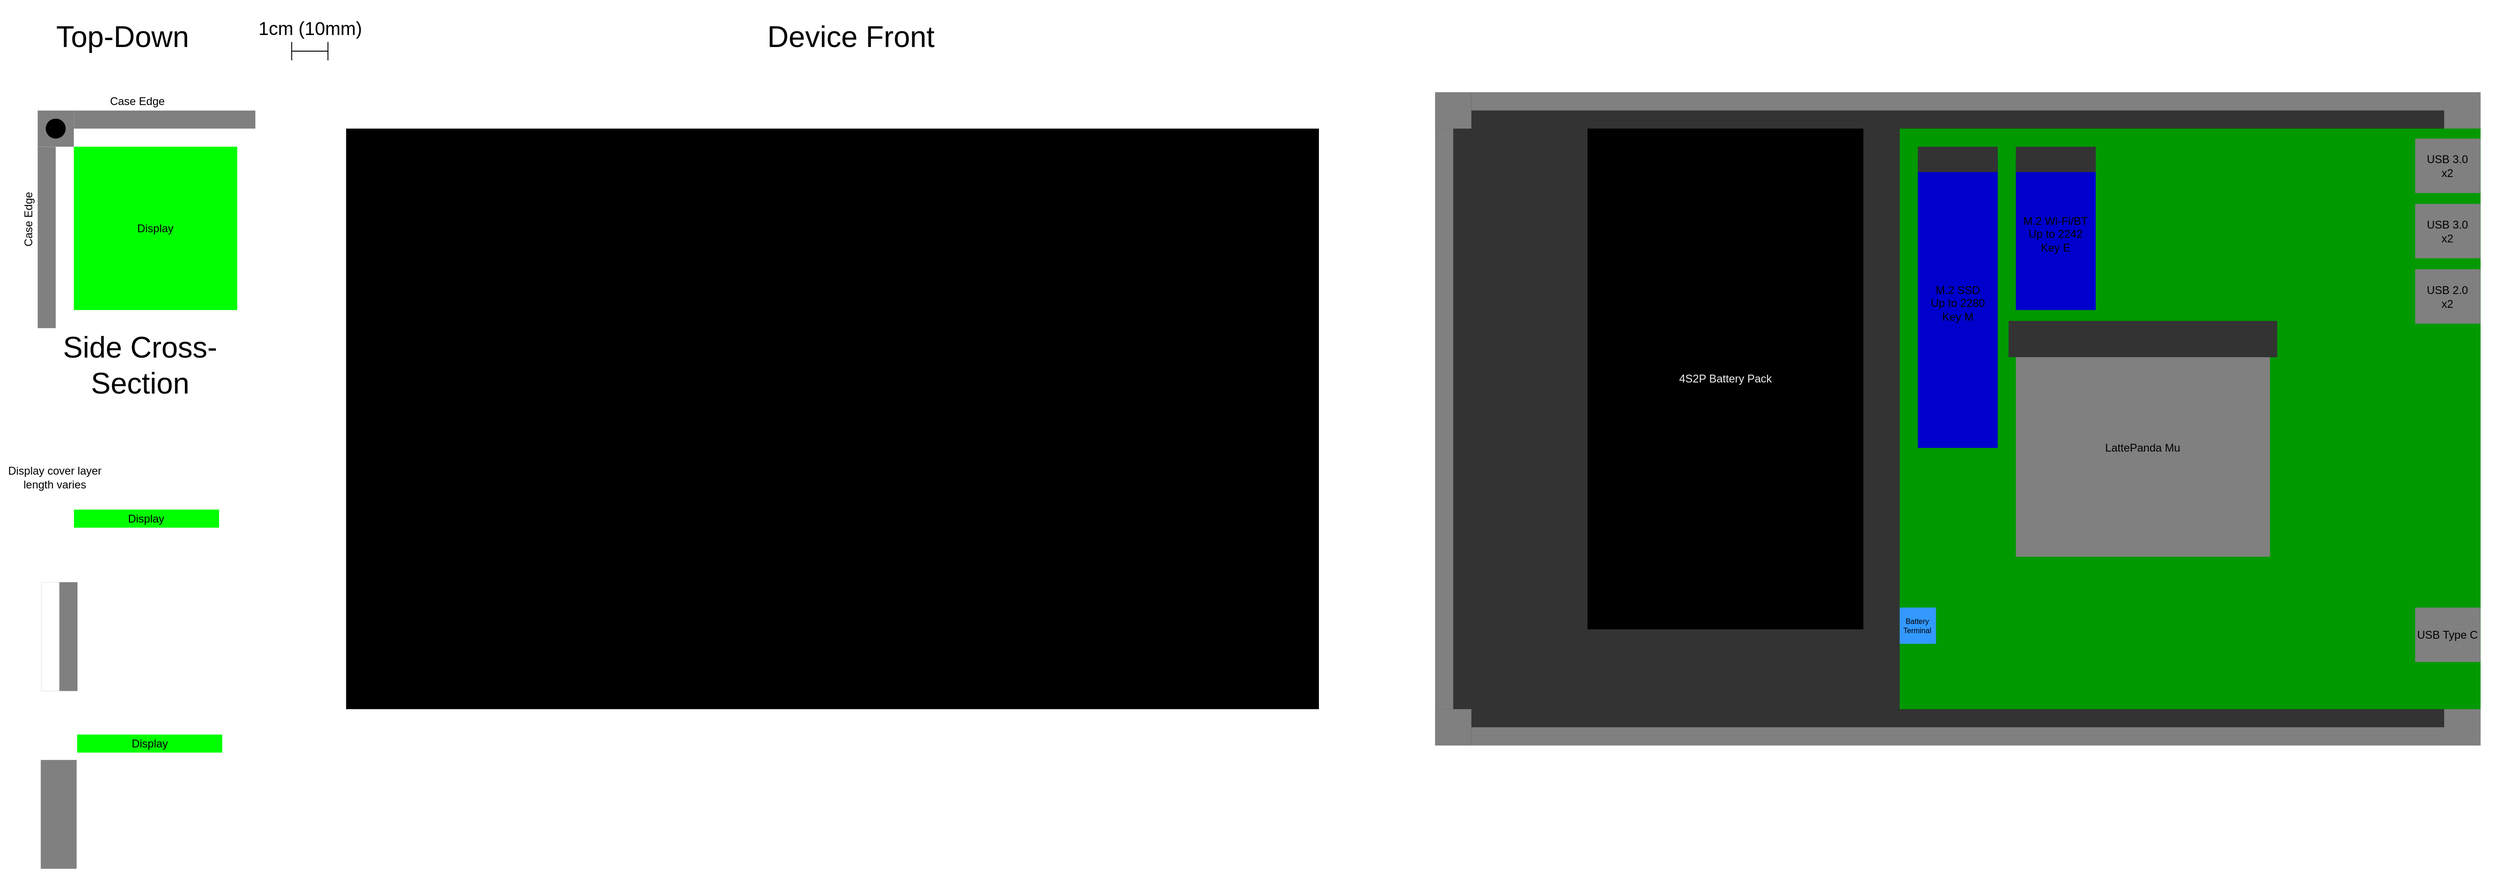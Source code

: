 <mxfile version="24.6.4" type="device">
  <diagram id="sjDEf0ka3ngV4-eLp2Dp" name="Page-1">
    <mxGraphModel dx="2390" dy="1403" grid="1" gridSize="3.937" guides="1" tooltips="1" connect="1" arrows="1" fold="1" page="1" pageScale="1" pageWidth="3300" pageHeight="2339" math="0" shadow="0">
      <root>
        <mxCell id="0" />
        <mxCell id="1" parent="0" />
        <mxCell id="5Y6CiFaYAmU3wzSWvNBA-23" value="" style="rounded=0;whiteSpace=wrap;html=1;strokeColor=none;fillColor=#333333;" vertex="1" parent="1">
          <mxGeometry x="1594.48" y="177.16" width="1133.86" height="708.64" as="geometry" />
        </mxCell>
        <mxCell id="ZqZUOxo1uFlssc3ZESOp-2" value="Top-Down" style="text;html=1;align=center;verticalAlign=middle;whiteSpace=wrap;rounded=0;fontSize=32;" parent="1" vertex="1">
          <mxGeometry x="65.58" y="77.47" width="210" height="80" as="geometry" />
        </mxCell>
        <mxCell id="ZqZUOxo1uFlssc3ZESOp-4" value="" style="shape=crossbar;whiteSpace=wrap;html=1;rounded=1;" parent="1" vertex="1">
          <mxGeometry x="354.33" y="122.48" width="39.37" height="20" as="geometry" />
        </mxCell>
        <mxCell id="ZqZUOxo1uFlssc3ZESOp-5" value="&lt;div style=&quot;font-size: 20px;&quot;&gt;1cm (10mm)&lt;/div&gt;" style="text;html=1;align=center;verticalAlign=middle;whiteSpace=wrap;rounded=0;fontSize=20;" parent="1" vertex="1">
          <mxGeometry x="316.68" y="92.48" width="114.68" height="30" as="geometry" />
        </mxCell>
        <mxCell id="ZqZUOxo1uFlssc3ZESOp-8" value="" style="rounded=0;whiteSpace=wrap;html=1;strokeColor=none;fillColor=#808080;" parent="1" vertex="1">
          <mxGeometry x="78.74" y="196.85" width="39.37" height="39.37" as="geometry" />
        </mxCell>
        <mxCell id="ZqZUOxo1uFlssc3ZESOp-9" value="" style="rounded=0;whiteSpace=wrap;html=1;strokeColor=none;fillColor=#808080;" parent="1" vertex="1">
          <mxGeometry x="118.11" y="196.85" width="196.85" height="19.69" as="geometry" />
        </mxCell>
        <mxCell id="ZqZUOxo1uFlssc3ZESOp-10" value="" style="ellipse;whiteSpace=wrap;html=1;fillColor=#000000;strokeColor=none;" parent="1" vertex="1">
          <mxGeometry x="87.6" y="205.71" width="21.653" height="21.653" as="geometry" />
        </mxCell>
        <mxCell id="ZqZUOxo1uFlssc3ZESOp-11" value="" style="rounded=0;whiteSpace=wrap;html=1;strokeColor=none;fillColor=#808080;" parent="1" vertex="1">
          <mxGeometry x="78.74" y="236.22" width="19.69" height="196.84" as="geometry" />
        </mxCell>
        <mxCell id="ZqZUOxo1uFlssc3ZESOp-16" value="Case Edge" style="rounded=0;whiteSpace=wrap;html=1;fillColor=#FFFFFF;strokeColor=none;fontColor=#000000;" parent="1" vertex="1">
          <mxGeometry x="59.05" y="177.17" width="255.9" height="19.69" as="geometry" />
        </mxCell>
        <mxCell id="ZqZUOxo1uFlssc3ZESOp-17" value="Case Edge" style="rounded=0;whiteSpace=wrap;html=1;fillColor=#FFFFFF;strokeColor=none;horizontal=0;fontColor=#000000;" parent="1" vertex="1">
          <mxGeometry x="59.05" y="196.85" width="19.7" height="236.22" as="geometry" />
        </mxCell>
        <mxCell id="ZqZUOxo1uFlssc3ZESOp-18" value="Display" style="rounded=0;whiteSpace=wrap;html=1;fillColor=#00FF00;strokeColor=none;fontColor=#000000;" parent="1" vertex="1">
          <mxGeometry x="118.11" y="236.22" width="177.16" height="177.17" as="geometry" />
        </mxCell>
        <mxCell id="ZqZUOxo1uFlssc3ZESOp-22" value="Side Cross-Section" style="text;html=1;align=center;verticalAlign=middle;whiteSpace=wrap;rounded=0;fontSize=32;" parent="1" vertex="1">
          <mxGeometry x="85.27" y="433.07" width="210" height="80" as="geometry" />
        </mxCell>
        <mxCell id="ZqZUOxo1uFlssc3ZESOp-33" value="" style="rounded=0;whiteSpace=wrap;html=1;strokeColor=none;fillColor=#FFFFFF;" parent="1" vertex="1">
          <mxGeometry x="63.005" y="866.14" width="78.27" height="7.87" as="geometry" />
        </mxCell>
        <mxCell id="ZqZUOxo1uFlssc3ZESOp-36" value="" style="rounded=0;whiteSpace=wrap;html=1;strokeColor=none;fillColor=#FFFFFF;" parent="1" vertex="1">
          <mxGeometry x="63.005" y="874.01" width="19.22" height="145.669" as="geometry" />
        </mxCell>
        <mxCell id="ZqZUOxo1uFlssc3ZESOp-41" value="Display cover layer&lt;br&gt;l&lt;span style=&quot;background-color: initial;&quot;&gt;ength varies&lt;/span&gt;" style="text;html=1;align=center;verticalAlign=middle;whiteSpace=wrap;rounded=0;" parent="1" vertex="1">
          <mxGeometry x="38.21" y="580.24" width="119.05" height="30" as="geometry" />
        </mxCell>
        <mxCell id="ZqZUOxo1uFlssc3ZESOp-57" value="" style="rounded=0;whiteSpace=wrap;html=1;strokeColor=none;fillColor=#FFFFFF;" parent="1" vertex="1">
          <mxGeometry x="354.33" y="157.47" width="1173.226" height="748.03" as="geometry" />
        </mxCell>
        <mxCell id="ZqZUOxo1uFlssc3ZESOp-59" value="" style="rounded=0;whiteSpace=wrap;html=1;fillColor=#000000;strokeColor=none;" parent="1" vertex="1">
          <mxGeometry x="413.385" y="216.535" width="1055.116" height="629.92" as="geometry" />
        </mxCell>
        <mxCell id="ZqZUOxo1uFlssc3ZESOp-60" value="Device Front" style="text;html=1;align=center;verticalAlign=middle;whiteSpace=wrap;rounded=0;fontSize=32;" parent="1" vertex="1">
          <mxGeometry x="855.625" y="77.475" width="210" height="80" as="geometry" />
        </mxCell>
        <mxCell id="ZqZUOxo1uFlssc3ZESOp-25" value="Display" style="rounded=0;whiteSpace=wrap;html=1;strokeColor=none;fillColor=#00FF00;fontColor=#000000;" parent="1" vertex="1">
          <mxGeometry x="121.59" y="874.01" width="157.48" height="19.69" as="geometry" />
        </mxCell>
        <mxCell id="ZqZUOxo1uFlssc3ZESOp-26" value="" style="rounded=0;whiteSpace=wrap;html=1;strokeColor=none;fillColor=#FFFFFF;" parent="1" vertex="1">
          <mxGeometry x="82.22" y="874.01" width="39.37" height="27.559" as="geometry" />
        </mxCell>
        <mxCell id="ZqZUOxo1uFlssc3ZESOp-27" value="" style="rounded=0;whiteSpace=wrap;html=1;strokeColor=none;fillColor=#FFFFFF;" parent="1" vertex="1">
          <mxGeometry x="122.05" y="893.7" width="157.48" height="7.874" as="geometry" />
        </mxCell>
        <mxCell id="ZqZUOxo1uFlssc3ZESOp-61" value="" style="rounded=0;whiteSpace=wrap;html=1;strokeColor=none;fillColor=#FFFFFF;" parent="1" vertex="1">
          <mxGeometry x="63" y="1019.66" width="216.53" height="19.69" as="geometry" />
        </mxCell>
        <mxCell id="ZqZUOxo1uFlssc3ZESOp-64" value="" style="rounded=0;whiteSpace=wrap;html=1;strokeColor=none;fillColor=#808080;" parent="1" vertex="1">
          <mxGeometry x="82.22" y="901.56" width="38.91" height="118.1" as="geometry" />
        </mxCell>
        <mxCell id="5Y6CiFaYAmU3wzSWvNBA-1" value="" style="rounded=0;whiteSpace=wrap;html=1;strokeColor=none;fillColor=#FFFFFF;" vertex="1" parent="1">
          <mxGeometry x="58.6" y="610.235" width="78.27" height="7.87" as="geometry" />
        </mxCell>
        <mxCell id="5Y6CiFaYAmU3wzSWvNBA-3" value="" style="rounded=0;whiteSpace=wrap;html=1;strokeColor=none;fillColor=#FFFFFF;" vertex="1" parent="1">
          <mxGeometry x="62.99" y="681.095" width="19.685" height="145.669" as="geometry" />
        </mxCell>
        <mxCell id="5Y6CiFaYAmU3wzSWvNBA-4" value="Display" style="rounded=0;whiteSpace=wrap;html=1;strokeColor=none;fillColor=#00FF00;fontColor=#000000;" vertex="1" parent="1">
          <mxGeometry x="118.115" y="629.925" width="157.48" height="19.69" as="geometry" />
        </mxCell>
        <mxCell id="5Y6CiFaYAmU3wzSWvNBA-5" value="" style="rounded=0;whiteSpace=wrap;html=1;strokeColor=none;fillColor=#FFFFFF;" vertex="1" parent="1">
          <mxGeometry x="78.745" y="629.925" width="39.37" height="27.559" as="geometry" />
        </mxCell>
        <mxCell id="5Y6CiFaYAmU3wzSWvNBA-6" value="" style="rounded=0;whiteSpace=wrap;html=1;strokeColor=none;fillColor=#FFFFFF;" vertex="1" parent="1">
          <mxGeometry x="118.115" y="649.605" width="157.48" height="7.874" as="geometry" />
        </mxCell>
        <mxCell id="5Y6CiFaYAmU3wzSWvNBA-7" value="" style="rounded=0;whiteSpace=wrap;html=1;strokeColor=none;fillColor=#FFFFFF;" vertex="1" parent="1">
          <mxGeometry x="62.995" y="826.765" width="216.53" height="19.69" as="geometry" />
        </mxCell>
        <mxCell id="5Y6CiFaYAmU3wzSWvNBA-8" value="" style="rounded=0;whiteSpace=wrap;html=1;strokeColor=none;fillColor=#808080;" vertex="1" parent="1">
          <mxGeometry x="82.677" y="708.67" width="39.37" height="118.11" as="geometry" />
        </mxCell>
        <mxCell id="5Y6CiFaYAmU3wzSWvNBA-10" value="" style="rounded=0;whiteSpace=wrap;html=1;strokeColor=none;fillColor=#FFFFFF;" vertex="1" parent="1">
          <mxGeometry x="1574.8" y="157.46" width="1173.23" height="19.69" as="geometry" />
        </mxCell>
        <mxCell id="5Y6CiFaYAmU3wzSWvNBA-11" value="" style="rounded=0;whiteSpace=wrap;html=1;strokeColor=none;fillColor=#FFFFFF;" vertex="1" parent="1">
          <mxGeometry x="1574.8" y="177.15" width="19.68" height="708.65" as="geometry" />
        </mxCell>
        <mxCell id="5Y6CiFaYAmU3wzSWvNBA-12" value="" style="rounded=0;whiteSpace=wrap;html=1;strokeColor=none;fillColor=#FFFFFF;" vertex="1" parent="1">
          <mxGeometry x="1574.8" y="885.81" width="1173.226" height="19.69" as="geometry" />
        </mxCell>
        <mxCell id="5Y6CiFaYAmU3wzSWvNBA-13" value="" style="rounded=0;whiteSpace=wrap;html=1;strokeColor=none;fillColor=#FFFFFF;" vertex="1" parent="1">
          <mxGeometry x="2728.35" y="177.16" width="19.68" height="708.65" as="geometry" />
        </mxCell>
        <mxCell id="5Y6CiFaYAmU3wzSWvNBA-14" value="" style="rounded=0;whiteSpace=wrap;html=1;strokeColor=none;fillColor=#808080;" vertex="1" parent="1">
          <mxGeometry x="1594.475" y="177.155" width="39.37" height="39.37" as="geometry" />
        </mxCell>
        <mxCell id="5Y6CiFaYAmU3wzSWvNBA-15" value="" style="rounded=0;whiteSpace=wrap;html=1;strokeColor=none;fillColor=#808080;" vertex="1" parent="1">
          <mxGeometry x="2688.97" y="177.15" width="39.37" height="39.37" as="geometry" />
        </mxCell>
        <mxCell id="5Y6CiFaYAmU3wzSWvNBA-17" value="" style="rounded=0;whiteSpace=wrap;html=1;strokeColor=none;fillColor=#808080;" vertex="1" parent="1">
          <mxGeometry x="1594.48" y="846.43" width="39.37" height="39.37" as="geometry" />
        </mxCell>
        <mxCell id="5Y6CiFaYAmU3wzSWvNBA-20" value="" style="rounded=0;whiteSpace=wrap;html=1;strokeColor=none;fillColor=#808080;" vertex="1" parent="1">
          <mxGeometry x="2688.977" y="846.437" width="39.37" height="39.37" as="geometry" />
        </mxCell>
        <mxCell id="5Y6CiFaYAmU3wzSWvNBA-24" value="" style="rounded=0;whiteSpace=wrap;html=1;fillColor=#009900;strokeColor=none;fontColor=#000000;fontSize=32;movable=0;resizable=0;rotatable=0;deletable=0;editable=0;locked=1;connectable=0;" vertex="1" parent="1">
          <mxGeometry x="2098.42" y="216.53" width="629.93" height="629.92" as="geometry" />
        </mxCell>
        <mxCell id="5Y6CiFaYAmU3wzSWvNBA-25" value="" style="rounded=0;whiteSpace=wrap;html=1;strokeColor=none;fillColor=#FFFFFF;" vertex="1" parent="1">
          <mxGeometry x="82.68" y="708.66" width="19.69" height="118.12" as="geometry" />
        </mxCell>
        <mxCell id="5Y6CiFaYAmU3wzSWvNBA-26" value="" style="rounded=0;whiteSpace=wrap;html=1;strokeColor=none;fillColor=#808080;" vertex="1" parent="1">
          <mxGeometry x="1633.86" y="177.16" width="1055.12" height="19.69" as="geometry" />
        </mxCell>
        <mxCell id="5Y6CiFaYAmU3wzSWvNBA-27" value="" style="rounded=0;whiteSpace=wrap;html=1;strokeColor=none;fillColor=#808080;" vertex="1" parent="1">
          <mxGeometry x="1633.857" y="866.107" width="1055.12" height="19.69" as="geometry" />
        </mxCell>
        <mxCell id="5Y6CiFaYAmU3wzSWvNBA-28" value="" style="rounded=0;whiteSpace=wrap;html=1;strokeColor=none;fillColor=#808080;" vertex="1" parent="1">
          <mxGeometry x="1594.49" y="216.53" width="19.68" height="629.91" as="geometry" />
        </mxCell>
        <mxCell id="5Y6CiFaYAmU3wzSWvNBA-32" value="USB 3.0&lt;div&gt;x2&lt;/div&gt;" style="rounded=0;whiteSpace=wrap;html=1;strokeColor=none;fillColor=#808080;" vertex="1" parent="1">
          <mxGeometry x="2657.47" y="227.36" width="70.866" height="59.055" as="geometry" />
        </mxCell>
        <mxCell id="5Y6CiFaYAmU3wzSWvNBA-33" value="USB 3.0&lt;div&gt;x2&lt;/div&gt;" style="rounded=0;whiteSpace=wrap;html=1;strokeColor=none;fillColor=#808080;" vertex="1" parent="1">
          <mxGeometry x="2657.467" y="298.227" width="70.866" height="59.055" as="geometry" />
        </mxCell>
        <mxCell id="5Y6CiFaYAmU3wzSWvNBA-37" value="USB Type C" style="rounded=0;whiteSpace=wrap;html=1;strokeColor=none;fillColor=#808080;" vertex="1" parent="1">
          <mxGeometry x="2657.464" y="736.204" width="70.866" height="59.055" as="geometry" />
        </mxCell>
        <mxCell id="5Y6CiFaYAmU3wzSWvNBA-42" value="M.2 SSD&lt;div&gt;Up to 2280&lt;br&gt;Key M&lt;/div&gt;" style="rounded=0;whiteSpace=wrap;html=1;strokeColor=none;fillColor=#0000CC;" vertex="1" parent="1">
          <mxGeometry x="2118.11" y="248.03" width="86.614" height="314.96" as="geometry" />
        </mxCell>
        <mxCell id="5Y6CiFaYAmU3wzSWvNBA-35" value="LattePanda Mu" style="rounded=0;whiteSpace=wrap;html=1;strokeColor=none;fillColor=#808080;" vertex="1" parent="1">
          <mxGeometry x="2224.4" y="444.87" width="275.59" height="236.22" as="geometry" />
        </mxCell>
        <mxCell id="5Y6CiFaYAmU3wzSWvNBA-36" value="" style="rounded=0;whiteSpace=wrap;html=1;align=center;verticalAlign=middle;fontFamily=Helvetica;fontSize=12;fontColor=default;fillColor=#333333;strokeColor=none;" vertex="1" parent="1">
          <mxGeometry x="2216.53" y="425.185" width="291.338" height="39.37" as="geometry" />
        </mxCell>
        <mxCell id="5Y6CiFaYAmU3wzSWvNBA-46" value="" style="rounded=0;whiteSpace=wrap;html=1;align=center;verticalAlign=middle;fontFamily=Helvetica;fontSize=12;fontColor=default;fillColor=#333333;strokeColor=none;" vertex="1" parent="1">
          <mxGeometry x="2118.106" y="236.22" width="86.614" height="27.559" as="geometry" />
        </mxCell>
        <mxCell id="5Y6CiFaYAmU3wzSWvNBA-47" value="Battery Terminal" style="rounded=0;whiteSpace=wrap;html=1;fillColor=#3399FF;strokeColor=none;fontColor=#000000;fontSize=8;" vertex="1" parent="1">
          <mxGeometry x="2098.42" y="736.2" width="39.37" height="39.37" as="geometry" />
        </mxCell>
        <mxCell id="5Y6CiFaYAmU3wzSWvNBA-60" value="&lt;span style=&quot;color: rgb(240, 240, 240);&quot;&gt;4S2P Battery Pack&lt;/span&gt;" style="rounded=0;whiteSpace=wrap;html=1;fillColor=#000000;strokeColor=none;fontColor=#FFFFFF;" vertex="1" parent="1">
          <mxGeometry x="1759.839" y="216.517" width="299.21" height="543.3" as="geometry" />
        </mxCell>
        <mxCell id="5Y6CiFaYAmU3wzSWvNBA-69" value="M.2 Wi-Fi/BT&lt;div&gt;Up to 2242&lt;/div&gt;&lt;div&gt;Key E&lt;/div&gt;" style="rounded=0;whiteSpace=wrap;html=1;strokeColor=none;fillColor=#0000CC;" vertex="1" parent="1">
          <mxGeometry x="2224.407" y="248.027" width="86.614" height="165.354" as="geometry" />
        </mxCell>
        <mxCell id="5Y6CiFaYAmU3wzSWvNBA-68" value="" style="rounded=0;whiteSpace=wrap;html=1;align=center;verticalAlign=middle;fontFamily=Helvetica;fontSize=12;fontColor=default;fillColor=#333333;strokeColor=none;" vertex="1" parent="1">
          <mxGeometry x="2224.405" y="236.217" width="86.614" height="27.559" as="geometry" />
        </mxCell>
        <mxCell id="5Y6CiFaYAmU3wzSWvNBA-76" value="USB 2.0&lt;div&gt;x2&lt;/div&gt;" style="rounded=0;whiteSpace=wrap;html=1;strokeColor=none;fillColor=#808080;" vertex="1" parent="1">
          <mxGeometry x="2657.484" y="369.104" width="70.866" height="59.055" as="geometry" />
        </mxCell>
      </root>
    </mxGraphModel>
  </diagram>
</mxfile>
